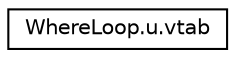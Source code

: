 digraph "Graphical Class Hierarchy"
{
 // LATEX_PDF_SIZE
  edge [fontname="Helvetica",fontsize="10",labelfontname="Helvetica",labelfontsize="10"];
  node [fontname="Helvetica",fontsize="10",shape=record];
  rankdir="LR";
  Node0 [label="WhereLoop.u.vtab",height=0.2,width=0.4,color="black", fillcolor="white", style="filled",URL="$db/d1b/sqlite3_8c.html#d2/dfa/structWhereLoop_8u_8vtab",tooltip=" "];
}

